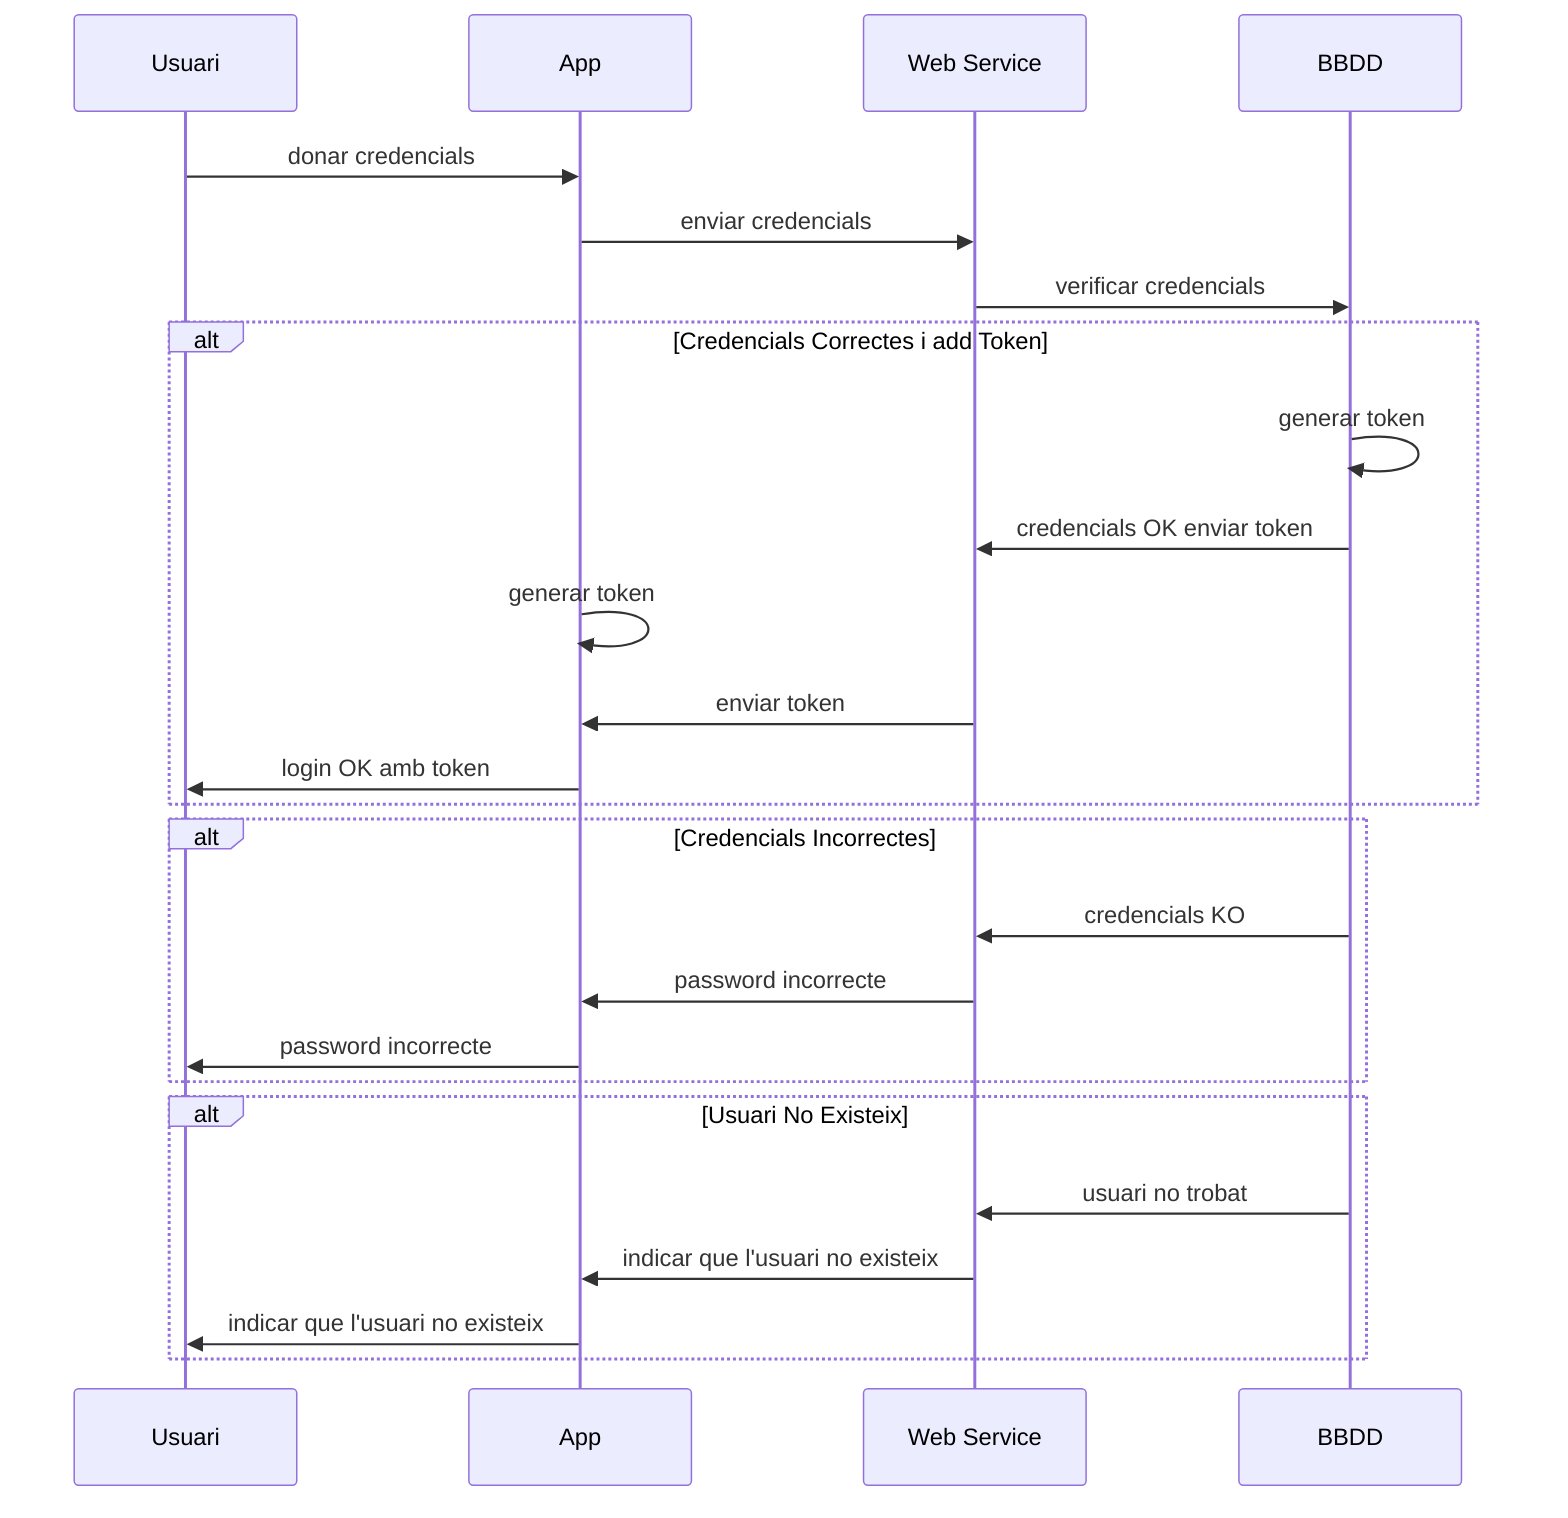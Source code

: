 sequenceDiagram
    participant u as Usuari
    participant a as App
    participant s as Web Service
    participant b as BBDD
    u->>a: donar credencials
    a->>s: enviar credencials
    s->>b: verificar credencials
    alt Credencials Correctes i add Token
        b->>b: generar token
        b->>s: credencials OK enviar token
        a->>a: generar token
        s->>a: enviar token
        a->>u: login OK amb token
    end   
    alt Credencials Incorrectes
        b->>s: credencials KO
        s->>a: password incorrecte
        a->>u: password incorrecte
    end
    alt Usuari No Existeix
        b->>s: usuari no trobat
        s->>a: indicar que l'usuari no existeix
        a->>u: indicar que l'usuari no existeix
    end